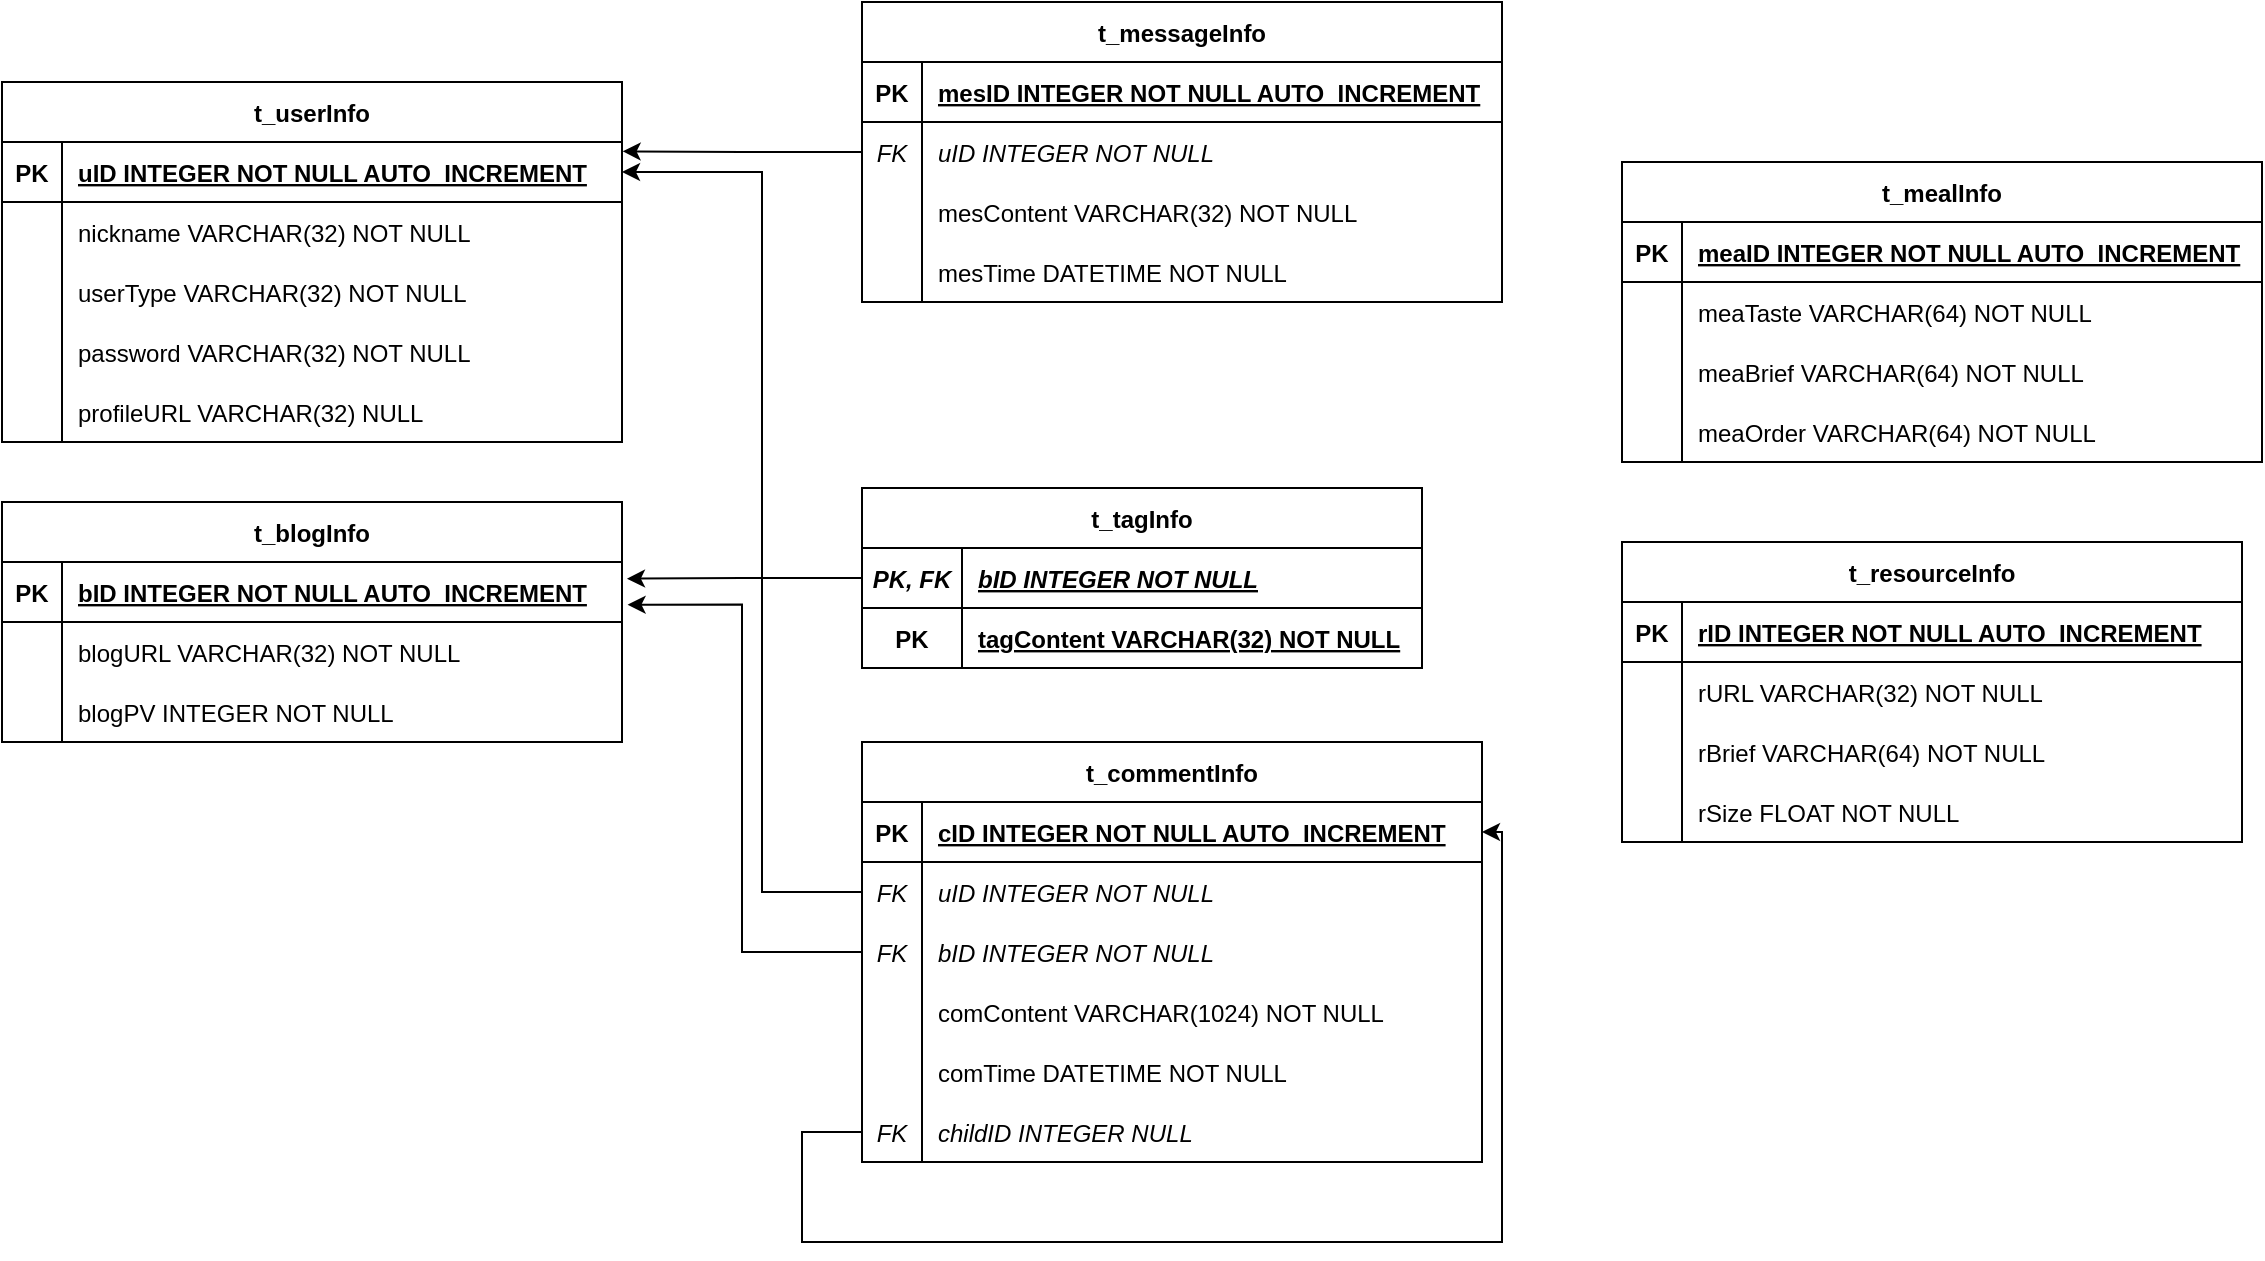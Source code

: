 <mxfile version="22.0.6" type="device">
  <diagram id="R2lEEEUBdFMjLlhIrx00" name="Page-1">
    <mxGraphModel dx="4990" dy="1315" grid="1" gridSize="10" guides="1" tooltips="1" connect="1" arrows="1" fold="1" page="1" pageScale="1" pageWidth="850" pageHeight="1100" math="0" shadow="0" extFonts="Permanent Marker^https://fonts.googleapis.com/css?family=Permanent+Marker">
      <root>
        <mxCell id="0" />
        <mxCell id="1" parent="0" />
        <mxCell id="rEzAc8WmwCIqcW2Zevjd-137" value="t_userInfo" style="shape=table;startSize=30;container=1;collapsible=1;childLayout=tableLayout;fixedRows=1;rowLines=0;fontStyle=1;align=center;resizeLast=1;" parent="1" vertex="1">
          <mxGeometry x="-2270" y="380" width="310" height="180" as="geometry" />
        </mxCell>
        <mxCell id="rEzAc8WmwCIqcW2Zevjd-138" value="" style="shape=tableRow;horizontal=0;startSize=0;swimlaneHead=0;swimlaneBody=0;fillColor=none;collapsible=0;dropTarget=0;points=[[0,0.5],[1,0.5]];portConstraint=eastwest;strokeColor=inherit;top=0;left=0;right=0;bottom=1;" parent="rEzAc8WmwCIqcW2Zevjd-137" vertex="1">
          <mxGeometry y="30" width="310" height="30" as="geometry" />
        </mxCell>
        <mxCell id="rEzAc8WmwCIqcW2Zevjd-139" value="PK" style="shape=partialRectangle;overflow=hidden;connectable=0;fillColor=none;strokeColor=inherit;top=0;left=0;bottom=0;right=0;fontStyle=1;" parent="rEzAc8WmwCIqcW2Zevjd-138" vertex="1">
          <mxGeometry width="30" height="30" as="geometry">
            <mxRectangle width="30" height="30" as="alternateBounds" />
          </mxGeometry>
        </mxCell>
        <mxCell id="rEzAc8WmwCIqcW2Zevjd-140" value="uID INTEGER NOT NULL AUTO_INCREMENT" style="shape=partialRectangle;overflow=hidden;connectable=0;fillColor=none;align=left;strokeColor=inherit;top=0;left=0;bottom=0;right=0;spacingLeft=6;fontStyle=5;" parent="rEzAc8WmwCIqcW2Zevjd-138" vertex="1">
          <mxGeometry x="30" width="280" height="30" as="geometry">
            <mxRectangle width="280" height="30" as="alternateBounds" />
          </mxGeometry>
        </mxCell>
        <mxCell id="rEzAc8WmwCIqcW2Zevjd-141" value="" style="shape=tableRow;horizontal=0;startSize=0;swimlaneHead=0;swimlaneBody=0;fillColor=none;collapsible=0;dropTarget=0;points=[[0,0.5],[1,0.5]];portConstraint=eastwest;strokeColor=inherit;top=0;left=0;right=0;bottom=0;" parent="rEzAc8WmwCIqcW2Zevjd-137" vertex="1">
          <mxGeometry y="60" width="310" height="30" as="geometry" />
        </mxCell>
        <mxCell id="rEzAc8WmwCIqcW2Zevjd-142" value="" style="shape=partialRectangle;overflow=hidden;connectable=0;fillColor=none;strokeColor=inherit;top=0;left=0;bottom=0;right=0;" parent="rEzAc8WmwCIqcW2Zevjd-141" vertex="1">
          <mxGeometry width="30" height="30" as="geometry">
            <mxRectangle width="30" height="30" as="alternateBounds" />
          </mxGeometry>
        </mxCell>
        <mxCell id="rEzAc8WmwCIqcW2Zevjd-143" value="nickname VARCHAR(32) NOT NULL" style="shape=partialRectangle;overflow=hidden;connectable=0;fillColor=none;align=left;strokeColor=inherit;top=0;left=0;bottom=0;right=0;spacingLeft=6;" parent="rEzAc8WmwCIqcW2Zevjd-141" vertex="1">
          <mxGeometry x="30" width="280" height="30" as="geometry">
            <mxRectangle width="280" height="30" as="alternateBounds" />
          </mxGeometry>
        </mxCell>
        <mxCell id="rEzAc8WmwCIqcW2Zevjd-144" value="" style="shape=tableRow;horizontal=0;startSize=0;swimlaneHead=0;swimlaneBody=0;fillColor=none;collapsible=0;dropTarget=0;points=[[0,0.5],[1,0.5]];portConstraint=eastwest;strokeColor=inherit;top=0;left=0;right=0;bottom=0;" parent="rEzAc8WmwCIqcW2Zevjd-137" vertex="1">
          <mxGeometry y="90" width="310" height="30" as="geometry" />
        </mxCell>
        <mxCell id="rEzAc8WmwCIqcW2Zevjd-145" value="" style="shape=partialRectangle;overflow=hidden;connectable=0;fillColor=none;strokeColor=inherit;top=0;left=0;bottom=0;right=0;" parent="rEzAc8WmwCIqcW2Zevjd-144" vertex="1">
          <mxGeometry width="30" height="30" as="geometry">
            <mxRectangle width="30" height="30" as="alternateBounds" />
          </mxGeometry>
        </mxCell>
        <mxCell id="rEzAc8WmwCIqcW2Zevjd-146" value="userType VARCHAR(32) NOT NULL" style="shape=partialRectangle;overflow=hidden;connectable=0;fillColor=none;align=left;strokeColor=inherit;top=0;left=0;bottom=0;right=0;spacingLeft=6;" parent="rEzAc8WmwCIqcW2Zevjd-144" vertex="1">
          <mxGeometry x="30" width="280" height="30" as="geometry">
            <mxRectangle width="280" height="30" as="alternateBounds" />
          </mxGeometry>
        </mxCell>
        <mxCell id="rEzAc8WmwCIqcW2Zevjd-147" value="" style="shape=tableRow;horizontal=0;startSize=0;swimlaneHead=0;swimlaneBody=0;fillColor=none;collapsible=0;dropTarget=0;points=[[0,0.5],[1,0.5]];portConstraint=eastwest;strokeColor=inherit;top=0;left=0;right=0;bottom=0;" parent="rEzAc8WmwCIqcW2Zevjd-137" vertex="1">
          <mxGeometry y="120" width="310" height="30" as="geometry" />
        </mxCell>
        <mxCell id="rEzAc8WmwCIqcW2Zevjd-148" value="" style="shape=partialRectangle;overflow=hidden;connectable=0;fillColor=none;strokeColor=inherit;top=0;left=0;bottom=0;right=0;" parent="rEzAc8WmwCIqcW2Zevjd-147" vertex="1">
          <mxGeometry width="30" height="30" as="geometry">
            <mxRectangle width="30" height="30" as="alternateBounds" />
          </mxGeometry>
        </mxCell>
        <mxCell id="rEzAc8WmwCIqcW2Zevjd-149" value="password VARCHAR(32) NOT NULL" style="shape=partialRectangle;overflow=hidden;connectable=0;fillColor=none;align=left;strokeColor=inherit;top=0;left=0;bottom=0;right=0;spacingLeft=6;" parent="rEzAc8WmwCIqcW2Zevjd-147" vertex="1">
          <mxGeometry x="30" width="280" height="30" as="geometry">
            <mxRectangle width="280" height="30" as="alternateBounds" />
          </mxGeometry>
        </mxCell>
        <mxCell id="rEzAc8WmwCIqcW2Zevjd-150" value="" style="shape=tableRow;horizontal=0;startSize=0;swimlaneHead=0;swimlaneBody=0;fillColor=none;collapsible=0;dropTarget=0;points=[[0,0.5],[1,0.5]];portConstraint=eastwest;strokeColor=inherit;top=0;left=0;right=0;bottom=0;" parent="rEzAc8WmwCIqcW2Zevjd-137" vertex="1">
          <mxGeometry y="150" width="310" height="30" as="geometry" />
        </mxCell>
        <mxCell id="rEzAc8WmwCIqcW2Zevjd-151" value="" style="shape=partialRectangle;overflow=hidden;connectable=0;fillColor=none;strokeColor=inherit;top=0;left=0;bottom=0;right=0;" parent="rEzAc8WmwCIqcW2Zevjd-150" vertex="1">
          <mxGeometry width="30" height="30" as="geometry">
            <mxRectangle width="30" height="30" as="alternateBounds" />
          </mxGeometry>
        </mxCell>
        <mxCell id="rEzAc8WmwCIqcW2Zevjd-152" value="profileURL VARCHAR(32) NULL" style="shape=partialRectangle;overflow=hidden;connectable=0;fillColor=none;align=left;strokeColor=inherit;top=0;left=0;bottom=0;right=0;spacingLeft=6;" parent="rEzAc8WmwCIqcW2Zevjd-150" vertex="1">
          <mxGeometry x="30" width="280" height="30" as="geometry">
            <mxRectangle width="280" height="30" as="alternateBounds" />
          </mxGeometry>
        </mxCell>
        <mxCell id="rEzAc8WmwCIqcW2Zevjd-153" value="t_blogInfo" style="shape=table;startSize=30;container=1;collapsible=1;childLayout=tableLayout;fixedRows=1;rowLines=0;fontStyle=1;align=center;resizeLast=1;" parent="1" vertex="1">
          <mxGeometry x="-2270" y="590" width="310" height="120" as="geometry" />
        </mxCell>
        <mxCell id="rEzAc8WmwCIqcW2Zevjd-154" value="" style="shape=tableRow;horizontal=0;startSize=0;swimlaneHead=0;swimlaneBody=0;fillColor=none;collapsible=0;dropTarget=0;points=[[0,0.5],[1,0.5]];portConstraint=eastwest;strokeColor=inherit;top=0;left=0;right=0;bottom=1;" parent="rEzAc8WmwCIqcW2Zevjd-153" vertex="1">
          <mxGeometry y="30" width="310" height="30" as="geometry" />
        </mxCell>
        <mxCell id="rEzAc8WmwCIqcW2Zevjd-155" value="PK" style="shape=partialRectangle;overflow=hidden;connectable=0;fillColor=none;strokeColor=inherit;top=0;left=0;bottom=0;right=0;fontStyle=1;" parent="rEzAc8WmwCIqcW2Zevjd-154" vertex="1">
          <mxGeometry width="30" height="30" as="geometry">
            <mxRectangle width="30" height="30" as="alternateBounds" />
          </mxGeometry>
        </mxCell>
        <mxCell id="rEzAc8WmwCIqcW2Zevjd-156" value="bID INTEGER NOT NULL AUTO_INCREMENT" style="shape=partialRectangle;overflow=hidden;connectable=0;fillColor=none;align=left;strokeColor=inherit;top=0;left=0;bottom=0;right=0;spacingLeft=6;fontStyle=5;" parent="rEzAc8WmwCIqcW2Zevjd-154" vertex="1">
          <mxGeometry x="30" width="280" height="30" as="geometry">
            <mxRectangle width="280" height="30" as="alternateBounds" />
          </mxGeometry>
        </mxCell>
        <mxCell id="rEzAc8WmwCIqcW2Zevjd-157" value="" style="shape=tableRow;horizontal=0;startSize=0;swimlaneHead=0;swimlaneBody=0;fillColor=none;collapsible=0;dropTarget=0;points=[[0,0.5],[1,0.5]];portConstraint=eastwest;strokeColor=inherit;top=0;left=0;right=0;bottom=0;" parent="rEzAc8WmwCIqcW2Zevjd-153" vertex="1">
          <mxGeometry y="60" width="310" height="30" as="geometry" />
        </mxCell>
        <mxCell id="rEzAc8WmwCIqcW2Zevjd-158" value="" style="shape=partialRectangle;overflow=hidden;connectable=0;fillColor=none;strokeColor=inherit;top=0;left=0;bottom=0;right=0;" parent="rEzAc8WmwCIqcW2Zevjd-157" vertex="1">
          <mxGeometry width="30" height="30" as="geometry">
            <mxRectangle width="30" height="30" as="alternateBounds" />
          </mxGeometry>
        </mxCell>
        <mxCell id="rEzAc8WmwCIqcW2Zevjd-159" value="blogURL VARCHAR(32) NOT NULL" style="shape=partialRectangle;overflow=hidden;connectable=0;fillColor=none;align=left;strokeColor=inherit;top=0;left=0;bottom=0;right=0;spacingLeft=6;" parent="rEzAc8WmwCIqcW2Zevjd-157" vertex="1">
          <mxGeometry x="30" width="280" height="30" as="geometry">
            <mxRectangle width="280" height="30" as="alternateBounds" />
          </mxGeometry>
        </mxCell>
        <mxCell id="rEzAc8WmwCIqcW2Zevjd-160" value="" style="shape=tableRow;horizontal=0;startSize=0;swimlaneHead=0;swimlaneBody=0;fillColor=none;collapsible=0;dropTarget=0;points=[[0,0.5],[1,0.5]];portConstraint=eastwest;strokeColor=inherit;top=0;left=0;right=0;bottom=0;" parent="rEzAc8WmwCIqcW2Zevjd-153" vertex="1">
          <mxGeometry y="90" width="310" height="30" as="geometry" />
        </mxCell>
        <mxCell id="rEzAc8WmwCIqcW2Zevjd-161" value="" style="shape=partialRectangle;overflow=hidden;connectable=0;fillColor=none;strokeColor=inherit;top=0;left=0;bottom=0;right=0;" parent="rEzAc8WmwCIqcW2Zevjd-160" vertex="1">
          <mxGeometry width="30" height="30" as="geometry">
            <mxRectangle width="30" height="30" as="alternateBounds" />
          </mxGeometry>
        </mxCell>
        <mxCell id="rEzAc8WmwCIqcW2Zevjd-162" value="blogPV INTEGER NOT NULL" style="shape=partialRectangle;overflow=hidden;connectable=0;fillColor=none;align=left;strokeColor=inherit;top=0;left=0;bottom=0;right=0;spacingLeft=6;" parent="rEzAc8WmwCIqcW2Zevjd-160" vertex="1">
          <mxGeometry x="30" width="280" height="30" as="geometry">
            <mxRectangle width="280" height="30" as="alternateBounds" />
          </mxGeometry>
        </mxCell>
        <mxCell id="rEzAc8WmwCIqcW2Zevjd-163" value="t_tagInfo" style="shape=table;startSize=30;container=1;collapsible=1;childLayout=tableLayout;fixedRows=1;rowLines=0;fontStyle=1;align=center;resizeLast=1;" parent="1" vertex="1">
          <mxGeometry x="-1840" y="583" width="280" height="90" as="geometry" />
        </mxCell>
        <mxCell id="rEzAc8WmwCIqcW2Zevjd-164" value="" style="shape=tableRow;horizontal=0;startSize=0;swimlaneHead=0;swimlaneBody=0;fillColor=none;collapsible=0;dropTarget=0;points=[[0,0.5],[1,0.5]];portConstraint=eastwest;strokeColor=inherit;top=0;left=0;right=0;bottom=1;" parent="rEzAc8WmwCIqcW2Zevjd-163" vertex="1">
          <mxGeometry y="30" width="280" height="30" as="geometry" />
        </mxCell>
        <mxCell id="rEzAc8WmwCIqcW2Zevjd-165" value="PK, FK" style="shape=partialRectangle;overflow=hidden;connectable=0;fillColor=none;strokeColor=inherit;top=0;left=0;bottom=0;right=0;fontStyle=3;" parent="rEzAc8WmwCIqcW2Zevjd-164" vertex="1">
          <mxGeometry width="50" height="30" as="geometry">
            <mxRectangle width="50" height="30" as="alternateBounds" />
          </mxGeometry>
        </mxCell>
        <mxCell id="rEzAc8WmwCIqcW2Zevjd-166" value="bID INTEGER NOT NULL" style="shape=partialRectangle;overflow=hidden;connectable=0;fillColor=none;align=left;strokeColor=inherit;top=0;left=0;bottom=0;right=0;spacingLeft=6;fontStyle=7;" parent="rEzAc8WmwCIqcW2Zevjd-164" vertex="1">
          <mxGeometry x="50" width="230" height="30" as="geometry">
            <mxRectangle width="230" height="30" as="alternateBounds" />
          </mxGeometry>
        </mxCell>
        <mxCell id="rEzAc8WmwCIqcW2Zevjd-167" value="" style="shape=tableRow;horizontal=0;startSize=0;swimlaneHead=0;swimlaneBody=0;fillColor=none;collapsible=0;dropTarget=0;points=[[0,0.5],[1,0.5]];portConstraint=eastwest;strokeColor=inherit;top=0;left=0;right=0;bottom=0;" parent="rEzAc8WmwCIqcW2Zevjd-163" vertex="1">
          <mxGeometry y="60" width="280" height="30" as="geometry" />
        </mxCell>
        <mxCell id="rEzAc8WmwCIqcW2Zevjd-168" value="PK" style="shape=partialRectangle;overflow=hidden;connectable=0;fillColor=none;strokeColor=inherit;top=0;left=0;bottom=0;right=0;fontStyle=1" parent="rEzAc8WmwCIqcW2Zevjd-167" vertex="1">
          <mxGeometry width="50" height="30" as="geometry">
            <mxRectangle width="50" height="30" as="alternateBounds" />
          </mxGeometry>
        </mxCell>
        <mxCell id="rEzAc8WmwCIqcW2Zevjd-169" value="tagContent VARCHAR(32) NOT NULL" style="shape=partialRectangle;overflow=hidden;connectable=0;fillColor=none;align=left;strokeColor=inherit;top=0;left=0;bottom=0;right=0;spacingLeft=6;fontStyle=5" parent="rEzAc8WmwCIqcW2Zevjd-167" vertex="1">
          <mxGeometry x="50" width="230" height="30" as="geometry">
            <mxRectangle width="230" height="30" as="alternateBounds" />
          </mxGeometry>
        </mxCell>
        <mxCell id="rEzAc8WmwCIqcW2Zevjd-202" value="t_mealInfo" style="shape=table;startSize=30;container=1;collapsible=1;childLayout=tableLayout;fixedRows=1;rowLines=0;fontStyle=1;align=center;resizeLast=1;" parent="1" vertex="1">
          <mxGeometry x="-1460" y="420" width="320" height="150" as="geometry" />
        </mxCell>
        <mxCell id="rEzAc8WmwCIqcW2Zevjd-203" value="" style="shape=tableRow;horizontal=0;startSize=0;swimlaneHead=0;swimlaneBody=0;fillColor=none;collapsible=0;dropTarget=0;points=[[0,0.5],[1,0.5]];portConstraint=eastwest;strokeColor=inherit;top=0;left=0;right=0;bottom=1;" parent="rEzAc8WmwCIqcW2Zevjd-202" vertex="1">
          <mxGeometry y="30" width="320" height="30" as="geometry" />
        </mxCell>
        <mxCell id="rEzAc8WmwCIqcW2Zevjd-204" value="PK" style="shape=partialRectangle;overflow=hidden;connectable=0;fillColor=none;strokeColor=inherit;top=0;left=0;bottom=0;right=0;fontStyle=1;" parent="rEzAc8WmwCIqcW2Zevjd-203" vertex="1">
          <mxGeometry width="30" height="30" as="geometry">
            <mxRectangle width="30" height="30" as="alternateBounds" />
          </mxGeometry>
        </mxCell>
        <mxCell id="rEzAc8WmwCIqcW2Zevjd-205" value="meaID INTEGER NOT NULL AUTO_INCREMENT" style="shape=partialRectangle;overflow=hidden;connectable=0;fillColor=none;align=left;strokeColor=inherit;top=0;left=0;bottom=0;right=0;spacingLeft=6;fontStyle=5;" parent="rEzAc8WmwCIqcW2Zevjd-203" vertex="1">
          <mxGeometry x="30" width="290" height="30" as="geometry">
            <mxRectangle width="290" height="30" as="alternateBounds" />
          </mxGeometry>
        </mxCell>
        <mxCell id="rEzAc8WmwCIqcW2Zevjd-206" value="" style="shape=tableRow;horizontal=0;startSize=0;swimlaneHead=0;swimlaneBody=0;fillColor=none;collapsible=0;dropTarget=0;points=[[0,0.5],[1,0.5]];portConstraint=eastwest;strokeColor=inherit;top=0;left=0;right=0;bottom=0;" parent="rEzAc8WmwCIqcW2Zevjd-202" vertex="1">
          <mxGeometry y="60" width="320" height="30" as="geometry" />
        </mxCell>
        <mxCell id="rEzAc8WmwCIqcW2Zevjd-207" value="" style="shape=partialRectangle;overflow=hidden;connectable=0;fillColor=none;strokeColor=inherit;top=0;left=0;bottom=0;right=0;" parent="rEzAc8WmwCIqcW2Zevjd-206" vertex="1">
          <mxGeometry width="30" height="30" as="geometry">
            <mxRectangle width="30" height="30" as="alternateBounds" />
          </mxGeometry>
        </mxCell>
        <mxCell id="rEzAc8WmwCIqcW2Zevjd-208" value="meaTaste VARCHAR(64) NOT NULL" style="shape=partialRectangle;overflow=hidden;connectable=0;fillColor=none;align=left;strokeColor=inherit;top=0;left=0;bottom=0;right=0;spacingLeft=6;" parent="rEzAc8WmwCIqcW2Zevjd-206" vertex="1">
          <mxGeometry x="30" width="290" height="30" as="geometry">
            <mxRectangle width="290" height="30" as="alternateBounds" />
          </mxGeometry>
        </mxCell>
        <mxCell id="rEzAc8WmwCIqcW2Zevjd-209" value="" style="shape=tableRow;horizontal=0;startSize=0;swimlaneHead=0;swimlaneBody=0;fillColor=none;collapsible=0;dropTarget=0;points=[[0,0.5],[1,0.5]];portConstraint=eastwest;strokeColor=inherit;top=0;left=0;right=0;bottom=0;" parent="rEzAc8WmwCIqcW2Zevjd-202" vertex="1">
          <mxGeometry y="90" width="320" height="30" as="geometry" />
        </mxCell>
        <mxCell id="rEzAc8WmwCIqcW2Zevjd-210" value="" style="shape=partialRectangle;overflow=hidden;connectable=0;fillColor=none;strokeColor=inherit;top=0;left=0;bottom=0;right=0;" parent="rEzAc8WmwCIqcW2Zevjd-209" vertex="1">
          <mxGeometry width="30" height="30" as="geometry">
            <mxRectangle width="30" height="30" as="alternateBounds" />
          </mxGeometry>
        </mxCell>
        <mxCell id="rEzAc8WmwCIqcW2Zevjd-211" value="meaBrief VARCHAR(64) NOT NULL" style="shape=partialRectangle;overflow=hidden;connectable=0;fillColor=none;align=left;strokeColor=inherit;top=0;left=0;bottom=0;right=0;spacingLeft=6;" parent="rEzAc8WmwCIqcW2Zevjd-209" vertex="1">
          <mxGeometry x="30" width="290" height="30" as="geometry">
            <mxRectangle width="290" height="30" as="alternateBounds" />
          </mxGeometry>
        </mxCell>
        <mxCell id="rEzAc8WmwCIqcW2Zevjd-212" value="" style="shape=tableRow;horizontal=0;startSize=0;swimlaneHead=0;swimlaneBody=0;fillColor=none;collapsible=0;dropTarget=0;points=[[0,0.5],[1,0.5]];portConstraint=eastwest;strokeColor=inherit;top=0;left=0;right=0;bottom=0;" parent="rEzAc8WmwCIqcW2Zevjd-202" vertex="1">
          <mxGeometry y="120" width="320" height="30" as="geometry" />
        </mxCell>
        <mxCell id="rEzAc8WmwCIqcW2Zevjd-213" value="" style="shape=partialRectangle;overflow=hidden;connectable=0;fillColor=none;strokeColor=inherit;top=0;left=0;bottom=0;right=0;" parent="rEzAc8WmwCIqcW2Zevjd-212" vertex="1">
          <mxGeometry width="30" height="30" as="geometry">
            <mxRectangle width="30" height="30" as="alternateBounds" />
          </mxGeometry>
        </mxCell>
        <mxCell id="rEzAc8WmwCIqcW2Zevjd-214" value="meaOrder VARCHAR(64) NOT NULL" style="shape=partialRectangle;overflow=hidden;connectable=0;fillColor=none;align=left;strokeColor=inherit;top=0;left=0;bottom=0;right=0;spacingLeft=6;" parent="rEzAc8WmwCIqcW2Zevjd-212" vertex="1">
          <mxGeometry x="30" width="290" height="30" as="geometry">
            <mxRectangle width="290" height="30" as="alternateBounds" />
          </mxGeometry>
        </mxCell>
        <mxCell id="rEzAc8WmwCIqcW2Zevjd-256" style="edgeStyle=orthogonalEdgeStyle;rounded=0;orthogonalLoop=1;jettySize=auto;html=1;exitX=0;exitY=0.5;exitDx=0;exitDy=0;entryX=1;entryY=0.5;entryDx=0;entryDy=0;" parent="1" source="rEzAc8WmwCIqcW2Zevjd-246" target="rEzAc8WmwCIqcW2Zevjd-231" edge="1">
          <mxGeometry relative="1" as="geometry">
            <Array as="points">
              <mxPoint x="-1870" y="905" />
              <mxPoint x="-1870" y="960" />
              <mxPoint x="-1520" y="960" />
              <mxPoint x="-1520" y="755" />
            </Array>
          </mxGeometry>
        </mxCell>
        <mxCell id="rEzAc8WmwCIqcW2Zevjd-215" value="t_resourceInfo" style="shape=table;startSize=30;container=1;collapsible=1;childLayout=tableLayout;fixedRows=1;rowLines=0;fontStyle=1;align=center;resizeLast=1;" parent="1" vertex="1">
          <mxGeometry x="-1460" y="610" width="310" height="150" as="geometry" />
        </mxCell>
        <mxCell id="rEzAc8WmwCIqcW2Zevjd-216" value="" style="shape=tableRow;horizontal=0;startSize=0;swimlaneHead=0;swimlaneBody=0;fillColor=none;collapsible=0;dropTarget=0;points=[[0,0.5],[1,0.5]];portConstraint=eastwest;strokeColor=inherit;top=0;left=0;right=0;bottom=1;" parent="rEzAc8WmwCIqcW2Zevjd-215" vertex="1">
          <mxGeometry y="30" width="310" height="30" as="geometry" />
        </mxCell>
        <mxCell id="rEzAc8WmwCIqcW2Zevjd-217" value="PK" style="shape=partialRectangle;overflow=hidden;connectable=0;fillColor=none;strokeColor=inherit;top=0;left=0;bottom=0;right=0;fontStyle=1;" parent="rEzAc8WmwCIqcW2Zevjd-216" vertex="1">
          <mxGeometry width="30" height="30" as="geometry">
            <mxRectangle width="30" height="30" as="alternateBounds" />
          </mxGeometry>
        </mxCell>
        <mxCell id="rEzAc8WmwCIqcW2Zevjd-218" value="rID INTEGER NOT NULL AUTO_INCREMENT" style="shape=partialRectangle;overflow=hidden;connectable=0;fillColor=none;align=left;strokeColor=inherit;top=0;left=0;bottom=0;right=0;spacingLeft=6;fontStyle=5;" parent="rEzAc8WmwCIqcW2Zevjd-216" vertex="1">
          <mxGeometry x="30" width="280" height="30" as="geometry">
            <mxRectangle width="280" height="30" as="alternateBounds" />
          </mxGeometry>
        </mxCell>
        <mxCell id="rEzAc8WmwCIqcW2Zevjd-219" value="" style="shape=tableRow;horizontal=0;startSize=0;swimlaneHead=0;swimlaneBody=0;fillColor=none;collapsible=0;dropTarget=0;points=[[0,0.5],[1,0.5]];portConstraint=eastwest;strokeColor=inherit;top=0;left=0;right=0;bottom=0;" parent="rEzAc8WmwCIqcW2Zevjd-215" vertex="1">
          <mxGeometry y="60" width="310" height="30" as="geometry" />
        </mxCell>
        <mxCell id="rEzAc8WmwCIqcW2Zevjd-220" value="" style="shape=partialRectangle;overflow=hidden;connectable=0;fillColor=none;strokeColor=inherit;top=0;left=0;bottom=0;right=0;" parent="rEzAc8WmwCIqcW2Zevjd-219" vertex="1">
          <mxGeometry width="30" height="30" as="geometry">
            <mxRectangle width="30" height="30" as="alternateBounds" />
          </mxGeometry>
        </mxCell>
        <mxCell id="rEzAc8WmwCIqcW2Zevjd-221" value="rURL VARCHAR(32) NOT NULL" style="shape=partialRectangle;overflow=hidden;connectable=0;fillColor=none;align=left;strokeColor=inherit;top=0;left=0;bottom=0;right=0;spacingLeft=6;" parent="rEzAc8WmwCIqcW2Zevjd-219" vertex="1">
          <mxGeometry x="30" width="280" height="30" as="geometry">
            <mxRectangle width="280" height="30" as="alternateBounds" />
          </mxGeometry>
        </mxCell>
        <mxCell id="rEzAc8WmwCIqcW2Zevjd-222" value="" style="shape=tableRow;horizontal=0;startSize=0;swimlaneHead=0;swimlaneBody=0;fillColor=none;collapsible=0;dropTarget=0;points=[[0,0.5],[1,0.5]];portConstraint=eastwest;strokeColor=inherit;top=0;left=0;right=0;bottom=0;" parent="rEzAc8WmwCIqcW2Zevjd-215" vertex="1">
          <mxGeometry y="90" width="310" height="30" as="geometry" />
        </mxCell>
        <mxCell id="rEzAc8WmwCIqcW2Zevjd-223" value="" style="shape=partialRectangle;overflow=hidden;connectable=0;fillColor=none;strokeColor=inherit;top=0;left=0;bottom=0;right=0;" parent="rEzAc8WmwCIqcW2Zevjd-222" vertex="1">
          <mxGeometry width="30" height="30" as="geometry">
            <mxRectangle width="30" height="30" as="alternateBounds" />
          </mxGeometry>
        </mxCell>
        <mxCell id="rEzAc8WmwCIqcW2Zevjd-224" value="rBrief VARCHAR(64) NOT NULL" style="shape=partialRectangle;overflow=hidden;connectable=0;fillColor=none;align=left;strokeColor=inherit;top=0;left=0;bottom=0;right=0;spacingLeft=6;" parent="rEzAc8WmwCIqcW2Zevjd-222" vertex="1">
          <mxGeometry x="30" width="280" height="30" as="geometry">
            <mxRectangle width="280" height="30" as="alternateBounds" />
          </mxGeometry>
        </mxCell>
        <mxCell id="rEzAc8WmwCIqcW2Zevjd-225" value="" style="shape=tableRow;horizontal=0;startSize=0;swimlaneHead=0;swimlaneBody=0;fillColor=none;collapsible=0;dropTarget=0;points=[[0,0.5],[1,0.5]];portConstraint=eastwest;strokeColor=inherit;top=0;left=0;right=0;bottom=0;" parent="rEzAc8WmwCIqcW2Zevjd-215" vertex="1">
          <mxGeometry y="120" width="310" height="30" as="geometry" />
        </mxCell>
        <mxCell id="rEzAc8WmwCIqcW2Zevjd-226" value="" style="shape=partialRectangle;overflow=hidden;connectable=0;fillColor=none;strokeColor=inherit;top=0;left=0;bottom=0;right=0;" parent="rEzAc8WmwCIqcW2Zevjd-225" vertex="1">
          <mxGeometry width="30" height="30" as="geometry">
            <mxRectangle width="30" height="30" as="alternateBounds" />
          </mxGeometry>
        </mxCell>
        <mxCell id="rEzAc8WmwCIqcW2Zevjd-227" value="rSize FLOAT NOT NULL" style="shape=partialRectangle;overflow=hidden;connectable=0;fillColor=none;align=left;strokeColor=inherit;top=0;left=0;bottom=0;right=0;spacingLeft=6;" parent="rEzAc8WmwCIqcW2Zevjd-225" vertex="1">
          <mxGeometry x="30" width="280" height="30" as="geometry">
            <mxRectangle width="280" height="30" as="alternateBounds" />
          </mxGeometry>
        </mxCell>
        <mxCell id="rEzAc8WmwCIqcW2Zevjd-230" value="t_commentInfo" style="shape=table;startSize=30;container=1;collapsible=1;childLayout=tableLayout;fixedRows=1;rowLines=0;fontStyle=1;align=center;resizeLast=1;" parent="1" vertex="1">
          <mxGeometry x="-1840" y="710" width="310" height="210" as="geometry" />
        </mxCell>
        <mxCell id="rEzAc8WmwCIqcW2Zevjd-231" value="" style="shape=tableRow;horizontal=0;startSize=0;swimlaneHead=0;swimlaneBody=0;fillColor=none;collapsible=0;dropTarget=0;points=[[0,0.5],[1,0.5]];portConstraint=eastwest;strokeColor=inherit;top=0;left=0;right=0;bottom=1;" parent="rEzAc8WmwCIqcW2Zevjd-230" vertex="1">
          <mxGeometry y="30" width="310" height="30" as="geometry" />
        </mxCell>
        <mxCell id="rEzAc8WmwCIqcW2Zevjd-232" value="PK" style="shape=partialRectangle;overflow=hidden;connectable=0;fillColor=none;strokeColor=inherit;top=0;left=0;bottom=0;right=0;fontStyle=1;" parent="rEzAc8WmwCIqcW2Zevjd-231" vertex="1">
          <mxGeometry width="30" height="30" as="geometry">
            <mxRectangle width="30" height="30" as="alternateBounds" />
          </mxGeometry>
        </mxCell>
        <mxCell id="rEzAc8WmwCIqcW2Zevjd-233" value="cID INTEGER NOT NULL AUTO_INCREMENT" style="shape=partialRectangle;overflow=hidden;connectable=0;fillColor=none;align=left;strokeColor=inherit;top=0;left=0;bottom=0;right=0;spacingLeft=6;fontStyle=5;" parent="rEzAc8WmwCIqcW2Zevjd-231" vertex="1">
          <mxGeometry x="30" width="280" height="30" as="geometry">
            <mxRectangle width="280" height="30" as="alternateBounds" />
          </mxGeometry>
        </mxCell>
        <mxCell id="rEzAc8WmwCIqcW2Zevjd-234" value="" style="shape=tableRow;horizontal=0;startSize=0;swimlaneHead=0;swimlaneBody=0;fillColor=none;collapsible=0;dropTarget=0;points=[[0,0.5],[1,0.5]];portConstraint=eastwest;strokeColor=inherit;top=0;left=0;right=0;bottom=0;" parent="rEzAc8WmwCIqcW2Zevjd-230" vertex="1">
          <mxGeometry y="60" width="310" height="30" as="geometry" />
        </mxCell>
        <mxCell id="rEzAc8WmwCIqcW2Zevjd-235" value="FK" style="shape=partialRectangle;overflow=hidden;connectable=0;fillColor=none;strokeColor=inherit;top=0;left=0;bottom=0;right=0;fontStyle=2" parent="rEzAc8WmwCIqcW2Zevjd-234" vertex="1">
          <mxGeometry width="30" height="30" as="geometry">
            <mxRectangle width="30" height="30" as="alternateBounds" />
          </mxGeometry>
        </mxCell>
        <mxCell id="rEzAc8WmwCIqcW2Zevjd-236" value="uID INTEGER NOT NULL" style="shape=partialRectangle;overflow=hidden;connectable=0;fillColor=none;align=left;strokeColor=inherit;top=0;left=0;bottom=0;right=0;spacingLeft=6;fontStyle=2" parent="rEzAc8WmwCIqcW2Zevjd-234" vertex="1">
          <mxGeometry x="30" width="280" height="30" as="geometry">
            <mxRectangle width="280" height="30" as="alternateBounds" />
          </mxGeometry>
        </mxCell>
        <mxCell id="rEzAc8WmwCIqcW2Zevjd-237" value="" style="shape=tableRow;horizontal=0;startSize=0;swimlaneHead=0;swimlaneBody=0;fillColor=none;collapsible=0;dropTarget=0;points=[[0,0.5],[1,0.5]];portConstraint=eastwest;strokeColor=inherit;top=0;left=0;right=0;bottom=0;" parent="rEzAc8WmwCIqcW2Zevjd-230" vertex="1">
          <mxGeometry y="90" width="310" height="30" as="geometry" />
        </mxCell>
        <mxCell id="rEzAc8WmwCIqcW2Zevjd-238" value="FK" style="shape=partialRectangle;overflow=hidden;connectable=0;fillColor=none;strokeColor=inherit;top=0;left=0;bottom=0;right=0;fontStyle=2" parent="rEzAc8WmwCIqcW2Zevjd-237" vertex="1">
          <mxGeometry width="30" height="30" as="geometry">
            <mxRectangle width="30" height="30" as="alternateBounds" />
          </mxGeometry>
        </mxCell>
        <mxCell id="rEzAc8WmwCIqcW2Zevjd-239" value="bID INTEGER NOT NULL" style="shape=partialRectangle;overflow=hidden;connectable=0;fillColor=none;align=left;strokeColor=inherit;top=0;left=0;bottom=0;right=0;spacingLeft=6;fontStyle=2" parent="rEzAc8WmwCIqcW2Zevjd-237" vertex="1">
          <mxGeometry x="30" width="280" height="30" as="geometry">
            <mxRectangle width="280" height="30" as="alternateBounds" />
          </mxGeometry>
        </mxCell>
        <mxCell id="rEzAc8WmwCIqcW2Zevjd-240" value="" style="shape=tableRow;horizontal=0;startSize=0;swimlaneHead=0;swimlaneBody=0;fillColor=none;collapsible=0;dropTarget=0;points=[[0,0.5],[1,0.5]];portConstraint=eastwest;strokeColor=inherit;top=0;left=0;right=0;bottom=0;" parent="rEzAc8WmwCIqcW2Zevjd-230" vertex="1">
          <mxGeometry y="120" width="310" height="30" as="geometry" />
        </mxCell>
        <mxCell id="rEzAc8WmwCIqcW2Zevjd-241" value="" style="shape=partialRectangle;overflow=hidden;connectable=0;fillColor=none;strokeColor=inherit;top=0;left=0;bottom=0;right=0;" parent="rEzAc8WmwCIqcW2Zevjd-240" vertex="1">
          <mxGeometry width="30" height="30" as="geometry">
            <mxRectangle width="30" height="30" as="alternateBounds" />
          </mxGeometry>
        </mxCell>
        <mxCell id="rEzAc8WmwCIqcW2Zevjd-242" value="comContent VARCHAR(1024) NOT NULL" style="shape=partialRectangle;overflow=hidden;connectable=0;fillColor=none;align=left;strokeColor=inherit;top=0;left=0;bottom=0;right=0;spacingLeft=6;" parent="rEzAc8WmwCIqcW2Zevjd-240" vertex="1">
          <mxGeometry x="30" width="280" height="30" as="geometry">
            <mxRectangle width="280" height="30" as="alternateBounds" />
          </mxGeometry>
        </mxCell>
        <mxCell id="rEzAc8WmwCIqcW2Zevjd-243" value="" style="shape=tableRow;horizontal=0;startSize=0;swimlaneHead=0;swimlaneBody=0;fillColor=none;collapsible=0;dropTarget=0;points=[[0,0.5],[1,0.5]];portConstraint=eastwest;strokeColor=inherit;top=0;left=0;right=0;bottom=0;" parent="rEzAc8WmwCIqcW2Zevjd-230" vertex="1">
          <mxGeometry y="150" width="310" height="30" as="geometry" />
        </mxCell>
        <mxCell id="rEzAc8WmwCIqcW2Zevjd-244" value="" style="shape=partialRectangle;overflow=hidden;connectable=0;fillColor=none;strokeColor=inherit;top=0;left=0;bottom=0;right=0;" parent="rEzAc8WmwCIqcW2Zevjd-243" vertex="1">
          <mxGeometry width="30" height="30" as="geometry">
            <mxRectangle width="30" height="30" as="alternateBounds" />
          </mxGeometry>
        </mxCell>
        <mxCell id="rEzAc8WmwCIqcW2Zevjd-245" value="comTime DATETIME NOT NULL" style="shape=partialRectangle;overflow=hidden;connectable=0;fillColor=none;align=left;strokeColor=inherit;top=0;left=0;bottom=0;right=0;spacingLeft=6;" parent="rEzAc8WmwCIqcW2Zevjd-243" vertex="1">
          <mxGeometry x="30" width="280" height="30" as="geometry">
            <mxRectangle width="280" height="30" as="alternateBounds" />
          </mxGeometry>
        </mxCell>
        <mxCell id="rEzAc8WmwCIqcW2Zevjd-246" value="" style="shape=tableRow;horizontal=0;startSize=0;swimlaneHead=0;swimlaneBody=0;fillColor=none;collapsible=0;dropTarget=0;points=[[0,0.5],[1,0.5]];portConstraint=eastwest;strokeColor=inherit;top=0;left=0;right=0;bottom=0;" parent="rEzAc8WmwCIqcW2Zevjd-230" vertex="1">
          <mxGeometry y="180" width="310" height="30" as="geometry" />
        </mxCell>
        <mxCell id="rEzAc8WmwCIqcW2Zevjd-247" value="FK" style="shape=partialRectangle;overflow=hidden;connectable=0;fillColor=none;strokeColor=inherit;top=0;left=0;bottom=0;right=0;fontStyle=2" parent="rEzAc8WmwCIqcW2Zevjd-246" vertex="1">
          <mxGeometry width="30" height="30" as="geometry">
            <mxRectangle width="30" height="30" as="alternateBounds" />
          </mxGeometry>
        </mxCell>
        <mxCell id="rEzAc8WmwCIqcW2Zevjd-248" value="childID INTEGER NULL" style="shape=partialRectangle;overflow=hidden;connectable=0;fillColor=none;align=left;strokeColor=inherit;top=0;left=0;bottom=0;right=0;spacingLeft=6;fontStyle=2" parent="rEzAc8WmwCIqcW2Zevjd-246" vertex="1">
          <mxGeometry x="30" width="280" height="30" as="geometry">
            <mxRectangle width="280" height="30" as="alternateBounds" />
          </mxGeometry>
        </mxCell>
        <mxCell id="rEzAc8WmwCIqcW2Zevjd-252" style="edgeStyle=orthogonalEdgeStyle;rounded=0;orthogonalLoop=1;jettySize=auto;html=1;exitX=0;exitY=0.5;exitDx=0;exitDy=0;entryX=1;entryY=0.5;entryDx=0;entryDy=0;" parent="1" source="rEzAc8WmwCIqcW2Zevjd-234" target="rEzAc8WmwCIqcW2Zevjd-138" edge="1">
          <mxGeometry relative="1" as="geometry">
            <Array as="points">
              <mxPoint x="-1890" y="785" />
              <mxPoint x="-1890" y="425" />
            </Array>
          </mxGeometry>
        </mxCell>
        <mxCell id="rEzAc8WmwCIqcW2Zevjd-257" value="t_messageInfo" style="shape=table;startSize=30;container=1;collapsible=1;childLayout=tableLayout;fixedRows=1;rowLines=0;fontStyle=1;align=center;resizeLast=1;" parent="1" vertex="1">
          <mxGeometry x="-1840" y="340" width="320" height="150" as="geometry" />
        </mxCell>
        <mxCell id="rEzAc8WmwCIqcW2Zevjd-258" value="" style="shape=tableRow;horizontal=0;startSize=0;swimlaneHead=0;swimlaneBody=0;fillColor=none;collapsible=0;dropTarget=0;points=[[0,0.5],[1,0.5]];portConstraint=eastwest;strokeColor=inherit;top=0;left=0;right=0;bottom=1;" parent="rEzAc8WmwCIqcW2Zevjd-257" vertex="1">
          <mxGeometry y="30" width="320" height="30" as="geometry" />
        </mxCell>
        <mxCell id="rEzAc8WmwCIqcW2Zevjd-259" value="PK" style="shape=partialRectangle;overflow=hidden;connectable=0;fillColor=none;strokeColor=inherit;top=0;left=0;bottom=0;right=0;fontStyle=1;" parent="rEzAc8WmwCIqcW2Zevjd-258" vertex="1">
          <mxGeometry width="30" height="30" as="geometry">
            <mxRectangle width="30" height="30" as="alternateBounds" />
          </mxGeometry>
        </mxCell>
        <mxCell id="rEzAc8WmwCIqcW2Zevjd-260" value="mesID INTEGER NOT NULL AUTO_INCREMENT" style="shape=partialRectangle;overflow=hidden;connectable=0;fillColor=none;align=left;strokeColor=inherit;top=0;left=0;bottom=0;right=0;spacingLeft=6;fontStyle=5;" parent="rEzAc8WmwCIqcW2Zevjd-258" vertex="1">
          <mxGeometry x="30" width="290" height="30" as="geometry">
            <mxRectangle width="290" height="30" as="alternateBounds" />
          </mxGeometry>
        </mxCell>
        <mxCell id="rEzAc8WmwCIqcW2Zevjd-261" value="" style="shape=tableRow;horizontal=0;startSize=0;swimlaneHead=0;swimlaneBody=0;fillColor=none;collapsible=0;dropTarget=0;points=[[0,0.5],[1,0.5]];portConstraint=eastwest;strokeColor=inherit;top=0;left=0;right=0;bottom=0;" parent="rEzAc8WmwCIqcW2Zevjd-257" vertex="1">
          <mxGeometry y="60" width="320" height="30" as="geometry" />
        </mxCell>
        <mxCell id="rEzAc8WmwCIqcW2Zevjd-262" value="FK" style="shape=partialRectangle;overflow=hidden;connectable=0;fillColor=none;strokeColor=inherit;top=0;left=0;bottom=0;right=0;fontStyle=2" parent="rEzAc8WmwCIqcW2Zevjd-261" vertex="1">
          <mxGeometry width="30" height="30" as="geometry">
            <mxRectangle width="30" height="30" as="alternateBounds" />
          </mxGeometry>
        </mxCell>
        <mxCell id="rEzAc8WmwCIqcW2Zevjd-263" value="uID INTEGER NOT NULL" style="shape=partialRectangle;overflow=hidden;connectable=0;fillColor=none;align=left;strokeColor=inherit;top=0;left=0;bottom=0;right=0;spacingLeft=6;fontStyle=2" parent="rEzAc8WmwCIqcW2Zevjd-261" vertex="1">
          <mxGeometry x="30" width="290" height="30" as="geometry">
            <mxRectangle width="290" height="30" as="alternateBounds" />
          </mxGeometry>
        </mxCell>
        <mxCell id="rEzAc8WmwCIqcW2Zevjd-264" value="" style="shape=tableRow;horizontal=0;startSize=0;swimlaneHead=0;swimlaneBody=0;fillColor=none;collapsible=0;dropTarget=0;points=[[0,0.5],[1,0.5]];portConstraint=eastwest;strokeColor=inherit;top=0;left=0;right=0;bottom=0;" parent="rEzAc8WmwCIqcW2Zevjd-257" vertex="1">
          <mxGeometry y="90" width="320" height="30" as="geometry" />
        </mxCell>
        <mxCell id="rEzAc8WmwCIqcW2Zevjd-265" value="" style="shape=partialRectangle;overflow=hidden;connectable=0;fillColor=none;strokeColor=inherit;top=0;left=0;bottom=0;right=0;" parent="rEzAc8WmwCIqcW2Zevjd-264" vertex="1">
          <mxGeometry width="30" height="30" as="geometry">
            <mxRectangle width="30" height="30" as="alternateBounds" />
          </mxGeometry>
        </mxCell>
        <mxCell id="rEzAc8WmwCIqcW2Zevjd-266" value="mesContent VARCHAR(32) NOT NULL" style="shape=partialRectangle;overflow=hidden;connectable=0;fillColor=none;align=left;strokeColor=inherit;top=0;left=0;bottom=0;right=0;spacingLeft=6;" parent="rEzAc8WmwCIqcW2Zevjd-264" vertex="1">
          <mxGeometry x="30" width="290" height="30" as="geometry">
            <mxRectangle width="290" height="30" as="alternateBounds" />
          </mxGeometry>
        </mxCell>
        <mxCell id="rEzAc8WmwCIqcW2Zevjd-267" value="" style="shape=tableRow;horizontal=0;startSize=0;swimlaneHead=0;swimlaneBody=0;fillColor=none;collapsible=0;dropTarget=0;points=[[0,0.5],[1,0.5]];portConstraint=eastwest;strokeColor=inherit;top=0;left=0;right=0;bottom=0;" parent="rEzAc8WmwCIqcW2Zevjd-257" vertex="1">
          <mxGeometry y="120" width="320" height="30" as="geometry" />
        </mxCell>
        <mxCell id="rEzAc8WmwCIqcW2Zevjd-268" value="" style="shape=partialRectangle;overflow=hidden;connectable=0;fillColor=none;strokeColor=inherit;top=0;left=0;bottom=0;right=0;" parent="rEzAc8WmwCIqcW2Zevjd-267" vertex="1">
          <mxGeometry width="30" height="30" as="geometry">
            <mxRectangle width="30" height="30" as="alternateBounds" />
          </mxGeometry>
        </mxCell>
        <mxCell id="rEzAc8WmwCIqcW2Zevjd-269" value="mesTime DATETIME NOT NULL" style="shape=partialRectangle;overflow=hidden;connectable=0;fillColor=none;align=left;strokeColor=inherit;top=0;left=0;bottom=0;right=0;spacingLeft=6;" parent="rEzAc8WmwCIqcW2Zevjd-267" vertex="1">
          <mxGeometry x="30" width="290" height="30" as="geometry">
            <mxRectangle width="290" height="30" as="alternateBounds" />
          </mxGeometry>
        </mxCell>
        <mxCell id="rEzAc8WmwCIqcW2Zevjd-272" style="edgeStyle=orthogonalEdgeStyle;rounded=0;orthogonalLoop=1;jettySize=auto;html=1;exitX=0;exitY=0.5;exitDx=0;exitDy=0;entryX=1.001;entryY=0.156;entryDx=0;entryDy=0;entryPerimeter=0;" parent="1" source="rEzAc8WmwCIqcW2Zevjd-261" target="rEzAc8WmwCIqcW2Zevjd-138" edge="1">
          <mxGeometry relative="1" as="geometry" />
        </mxCell>
        <mxCell id="6ba1nMTyxCo5ckBvrj-F-1" style="edgeStyle=orthogonalEdgeStyle;rounded=0;orthogonalLoop=1;jettySize=auto;html=1;exitX=0;exitY=0.5;exitDx=0;exitDy=0;entryX=1.008;entryY=0.278;entryDx=0;entryDy=0;entryPerimeter=0;" edge="1" parent="1" source="rEzAc8WmwCIqcW2Zevjd-164" target="rEzAc8WmwCIqcW2Zevjd-154">
          <mxGeometry relative="1" as="geometry" />
        </mxCell>
        <mxCell id="6ba1nMTyxCo5ckBvrj-F-2" style="edgeStyle=orthogonalEdgeStyle;rounded=0;orthogonalLoop=1;jettySize=auto;html=1;exitX=0;exitY=0.5;exitDx=0;exitDy=0;entryX=1.009;entryY=0.711;entryDx=0;entryDy=0;entryPerimeter=0;" edge="1" parent="1" source="rEzAc8WmwCIqcW2Zevjd-237" target="rEzAc8WmwCIqcW2Zevjd-154">
          <mxGeometry relative="1" as="geometry" />
        </mxCell>
      </root>
    </mxGraphModel>
  </diagram>
</mxfile>
